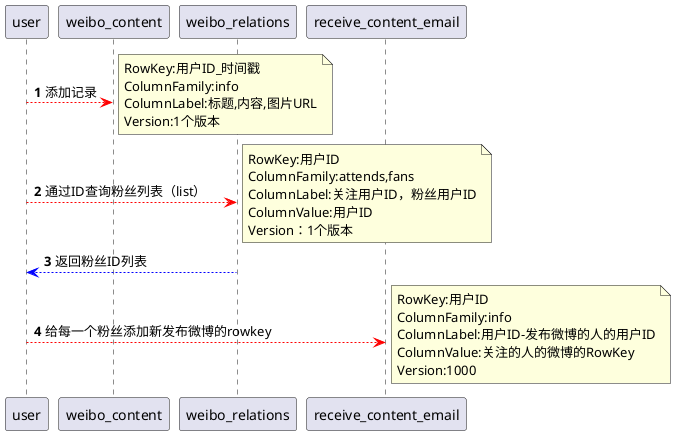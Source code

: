 @startuml
autonumber

user --[#red]> weibo_content: 添加记录
note right 
    RowKey:用户ID_时间戳
    ColumnFamily:info
    ColumnLabel:标题,内容,图片URL
    Version:1个版本
end note

user --[#red]> weibo_relations:通过ID查询粉丝列表（list）
note right 
    RowKey:用户ID
    ColumnFamily:attends,fans
    ColumnLabel:关注用户ID，粉丝用户ID
    ColumnValue:用户ID
    Version：1个版本
end note
weibo_relations --[#0000FF]> user:返回粉丝ID列表

user --[#red]> receive_content_email:给每一个粉丝添加新发布微博的rowkey
note right
    RowKey:用户ID
    ColumnFamily:info
    ColumnLabel:用户ID-发布微博的人的用户ID
    ColumnValue:关注的人的微博的RowKey
    Version:1000
end note
@enduml
